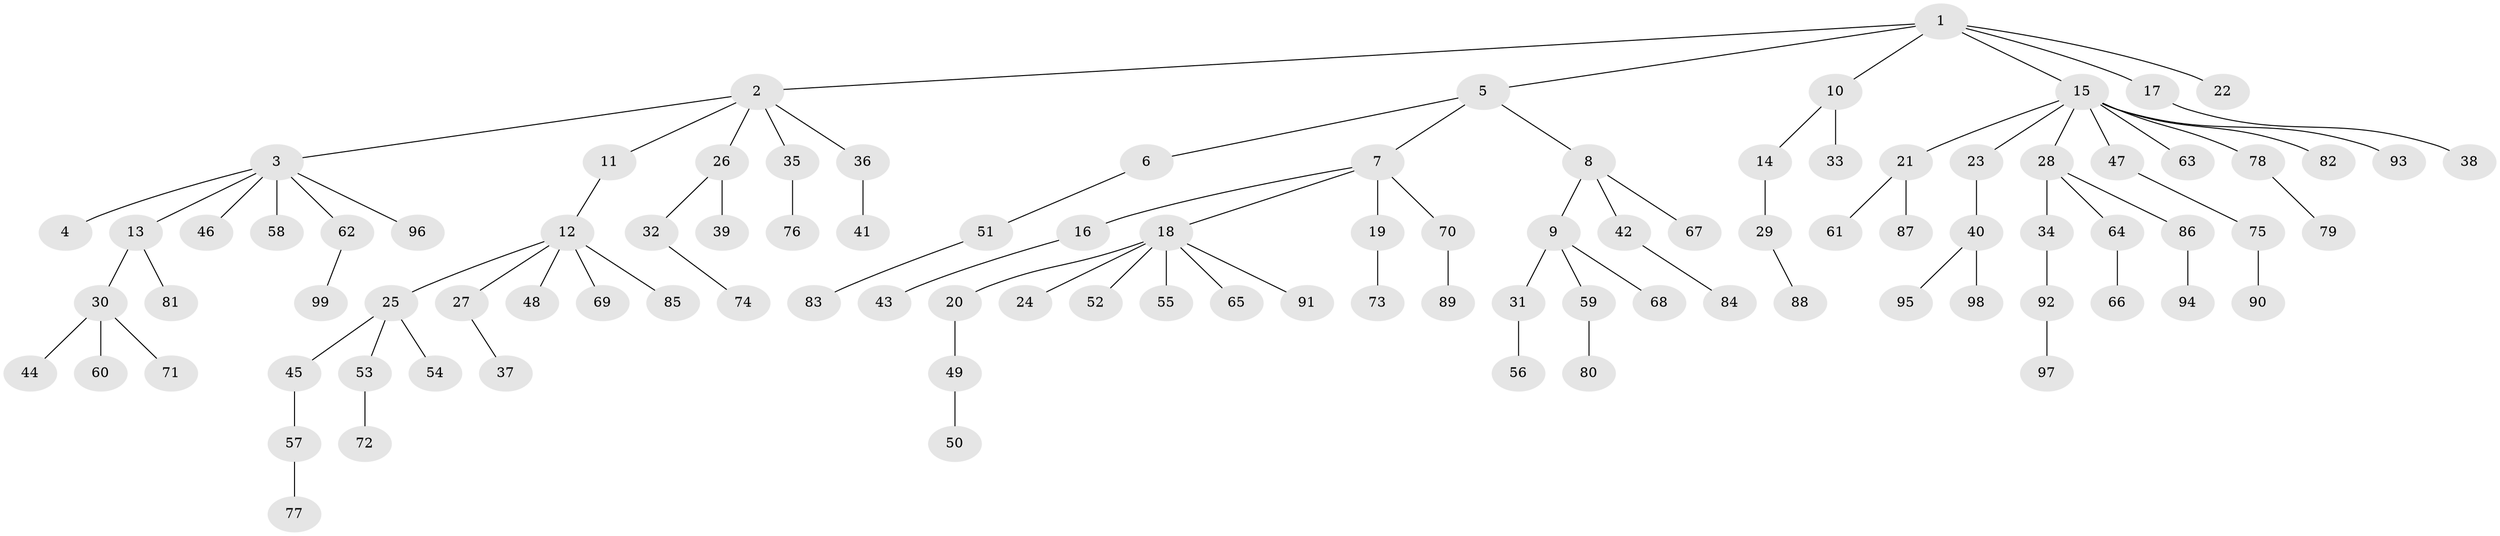 // coarse degree distribution, {4: 0.06, 5: 0.04, 6: 0.04, 2: 0.22, 1: 0.58, 3: 0.04, 7: 0.02}
// Generated by graph-tools (version 1.1) at 2025/37/03/04/25 23:37:17]
// undirected, 99 vertices, 98 edges
graph export_dot {
  node [color=gray90,style=filled];
  1;
  2;
  3;
  4;
  5;
  6;
  7;
  8;
  9;
  10;
  11;
  12;
  13;
  14;
  15;
  16;
  17;
  18;
  19;
  20;
  21;
  22;
  23;
  24;
  25;
  26;
  27;
  28;
  29;
  30;
  31;
  32;
  33;
  34;
  35;
  36;
  37;
  38;
  39;
  40;
  41;
  42;
  43;
  44;
  45;
  46;
  47;
  48;
  49;
  50;
  51;
  52;
  53;
  54;
  55;
  56;
  57;
  58;
  59;
  60;
  61;
  62;
  63;
  64;
  65;
  66;
  67;
  68;
  69;
  70;
  71;
  72;
  73;
  74;
  75;
  76;
  77;
  78;
  79;
  80;
  81;
  82;
  83;
  84;
  85;
  86;
  87;
  88;
  89;
  90;
  91;
  92;
  93;
  94;
  95;
  96;
  97;
  98;
  99;
  1 -- 2;
  1 -- 5;
  1 -- 10;
  1 -- 15;
  1 -- 17;
  1 -- 22;
  2 -- 3;
  2 -- 11;
  2 -- 26;
  2 -- 35;
  2 -- 36;
  3 -- 4;
  3 -- 13;
  3 -- 46;
  3 -- 58;
  3 -- 62;
  3 -- 96;
  5 -- 6;
  5 -- 7;
  5 -- 8;
  6 -- 51;
  7 -- 16;
  7 -- 18;
  7 -- 19;
  7 -- 70;
  8 -- 9;
  8 -- 42;
  8 -- 67;
  9 -- 31;
  9 -- 59;
  9 -- 68;
  10 -- 14;
  10 -- 33;
  11 -- 12;
  12 -- 25;
  12 -- 27;
  12 -- 48;
  12 -- 69;
  12 -- 85;
  13 -- 30;
  13 -- 81;
  14 -- 29;
  15 -- 21;
  15 -- 23;
  15 -- 28;
  15 -- 47;
  15 -- 63;
  15 -- 78;
  15 -- 82;
  15 -- 93;
  16 -- 43;
  17 -- 38;
  18 -- 20;
  18 -- 24;
  18 -- 52;
  18 -- 55;
  18 -- 65;
  18 -- 91;
  19 -- 73;
  20 -- 49;
  21 -- 61;
  21 -- 87;
  23 -- 40;
  25 -- 45;
  25 -- 53;
  25 -- 54;
  26 -- 32;
  26 -- 39;
  27 -- 37;
  28 -- 34;
  28 -- 64;
  28 -- 86;
  29 -- 88;
  30 -- 44;
  30 -- 60;
  30 -- 71;
  31 -- 56;
  32 -- 74;
  34 -- 92;
  35 -- 76;
  36 -- 41;
  40 -- 95;
  40 -- 98;
  42 -- 84;
  45 -- 57;
  47 -- 75;
  49 -- 50;
  51 -- 83;
  53 -- 72;
  57 -- 77;
  59 -- 80;
  62 -- 99;
  64 -- 66;
  70 -- 89;
  75 -- 90;
  78 -- 79;
  86 -- 94;
  92 -- 97;
}
